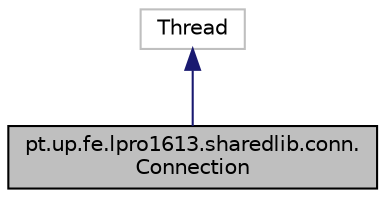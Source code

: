 digraph "pt.up.fe.lpro1613.sharedlib.conn.Connection"
{
  edge [fontname="Helvetica",fontsize="10",labelfontname="Helvetica",labelfontsize="10"];
  node [fontname="Helvetica",fontsize="10",shape=record];
  Node0 [label="pt.up.fe.lpro1613.sharedlib.conn.\lConnection",height=0.2,width=0.4,color="black", fillcolor="grey75", style="filled", fontcolor="black"];
  Node1 -> Node0 [dir="back",color="midnightblue",fontsize="10",style="solid",fontname="Helvetica"];
  Node1 [label="Thread",height=0.2,width=0.4,color="grey75", fillcolor="white", style="filled"];
}
